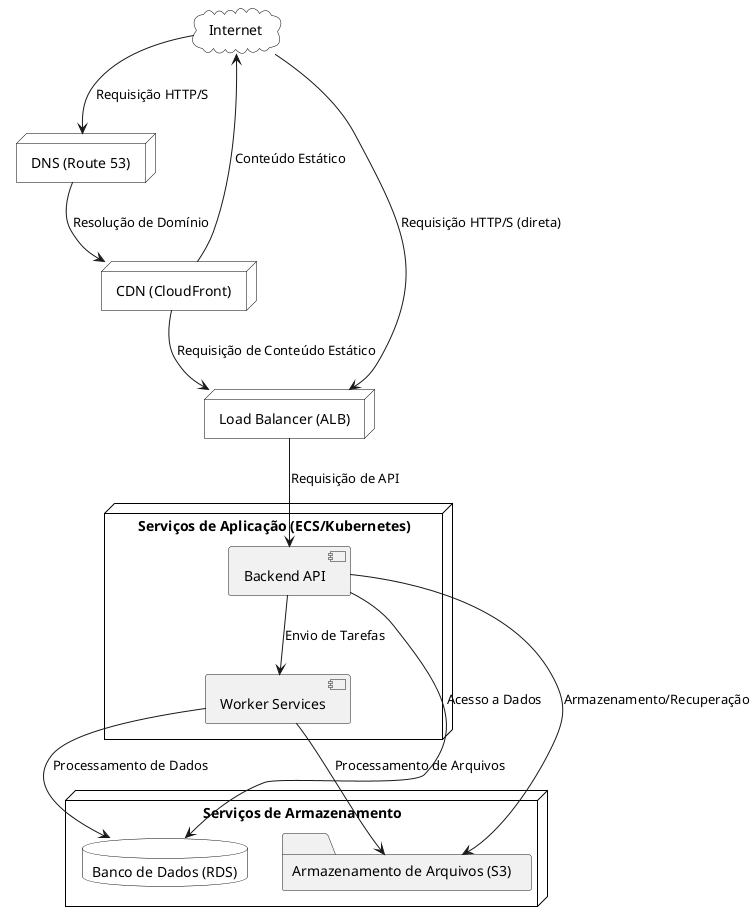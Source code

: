 @startuml

skinparam cloud {
  BorderColor black
  BackgroundColor #white
}

skinparam node {
  BorderColor black
  BackgroundColor #white
}

skinparam database {
  BorderColor black
  BackgroundColor #white
}

cloud "Internet" as internet

node "DNS (Route 53)" as dns
node "Load Balancer (ALB)" as lb

node "Serviços de Aplicação (ECS/Kubernetes)" as app_services {
  component "Backend API" as backend_api
  component "Worker Services" as worker_services
}

node "Serviços de Armazenamento" as storage_services {
  database "Banco de Dados (RDS)" as db
  folder "Armazenamento de Arquivos (S3)" as s3
}

node "CDN (CloudFront)" as cdn

internet --> dns : Requisição HTTP/S
dns --> cdn : Resolução de Domínio
cdn --> lb : Requisição de Conteúdo Estático
cdn --> internet : Conteúdo Estático

internet --> lb : Requisição HTTP/S (direta)
lb --> backend_api : Requisição de API

backend_api --> db : Acesso a Dados
backend_api --> s3 : Armazenamento/Recuperação
backend_api --> worker_services : Envio de Tarefas

worker_services --> db : Processamento de Dados
worker_services --> s3 : Processamento de Arquivos

@enduml
